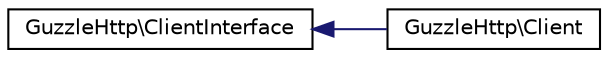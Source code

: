 digraph "Graphical Class Hierarchy"
{
  edge [fontname="Helvetica",fontsize="10",labelfontname="Helvetica",labelfontsize="10"];
  node [fontname="Helvetica",fontsize="10",shape=record];
  rankdir="LR";
  Node0 [label="GuzzleHttp\\ClientInterface",height=0.2,width=0.4,color="black", fillcolor="white", style="filled",URL="$interfaceGuzzleHttp_1_1ClientInterface.html"];
  Node0 -> Node1 [dir="back",color="midnightblue",fontsize="10",style="solid",fontname="Helvetica"];
  Node1 [label="GuzzleHttp\\Client",height=0.2,width=0.4,color="black", fillcolor="white", style="filled",URL="$classGuzzleHttp_1_1Client.html"];
}
